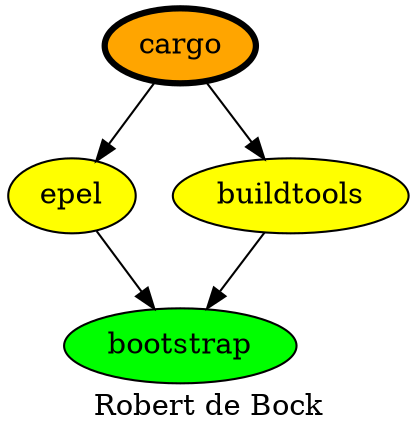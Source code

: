 digraph PhiloDilemma {
  label = "Robert de Bock" ;
  overlap=false
  {
    bootstrap [fillcolor=green style=filled]
    epel [fillcolor=yellow style=filled]
    buildtools [fillcolor=yellow style=filled]
    cargo [fillcolor=orange style=filled penwidth=3]
  }
  {buildtools epel} -> bootstrap
  cargo -> {buildtools epel}
}
